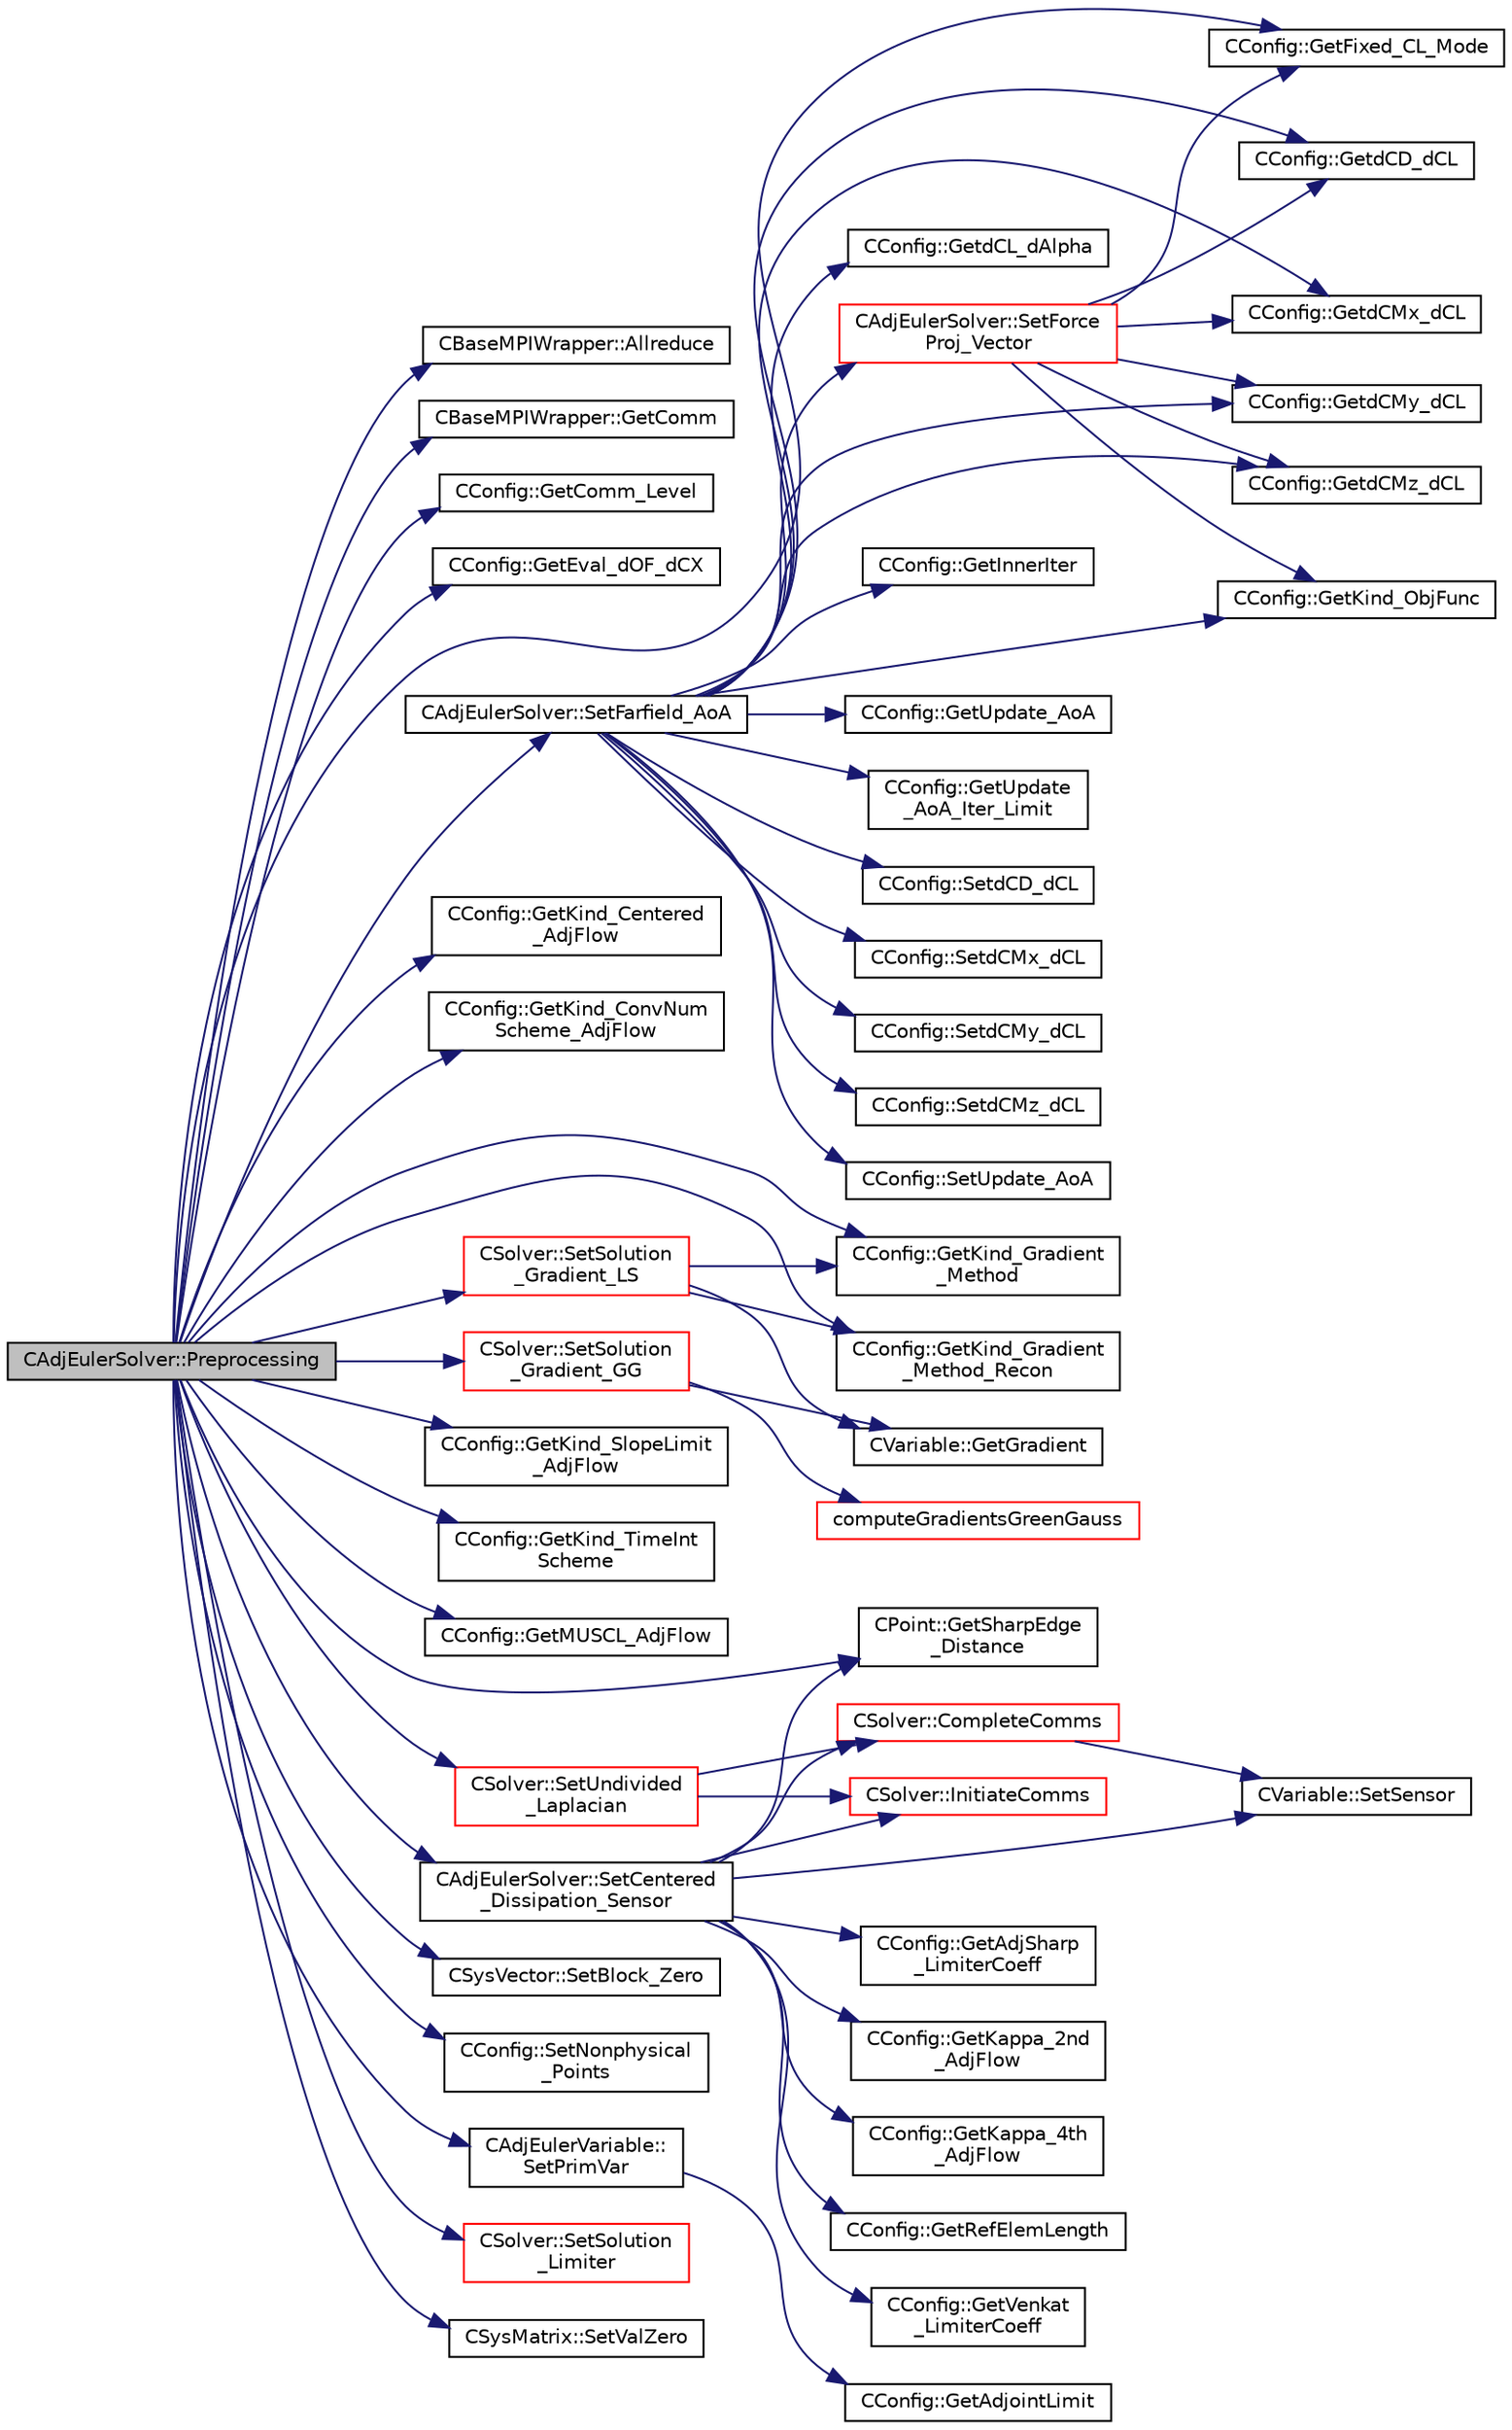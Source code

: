digraph "CAdjEulerSolver::Preprocessing"
{
 // LATEX_PDF_SIZE
  edge [fontname="Helvetica",fontsize="10",labelfontname="Helvetica",labelfontsize="10"];
  node [fontname="Helvetica",fontsize="10",shape=record];
  rankdir="LR";
  Node1 [label="CAdjEulerSolver::Preprocessing",height=0.2,width=0.4,color="black", fillcolor="grey75", style="filled", fontcolor="black",tooltip="Initialize the residual vectors."];
  Node1 -> Node2 [color="midnightblue",fontsize="10",style="solid",fontname="Helvetica"];
  Node2 [label="CBaseMPIWrapper::Allreduce",height=0.2,width=0.4,color="black", fillcolor="white", style="filled",URL="$classCBaseMPIWrapper.html#a381d4b3738c09d92ee1ae9f89715b541",tooltip=" "];
  Node1 -> Node3 [color="midnightblue",fontsize="10",style="solid",fontname="Helvetica"];
  Node3 [label="CBaseMPIWrapper::GetComm",height=0.2,width=0.4,color="black", fillcolor="white", style="filled",URL="$classCBaseMPIWrapper.html#a8154391fc3522954802889d81d4ef5da",tooltip=" "];
  Node1 -> Node4 [color="midnightblue",fontsize="10",style="solid",fontname="Helvetica"];
  Node4 [label="CConfig::GetComm_Level",height=0.2,width=0.4,color="black", fillcolor="white", style="filled",URL="$classCConfig.html#aa495414133c826e5f6651d4ce82d0ef6",tooltip="Get the level of MPI communications to be performed."];
  Node1 -> Node5 [color="midnightblue",fontsize="10",style="solid",fontname="Helvetica"];
  Node5 [label="CConfig::GetEval_dOF_dCX",height=0.2,width=0.4,color="black", fillcolor="white", style="filled",URL="$classCConfig.html#ab090a18d19d62ffc6fbf89f195eed16e",tooltip="Get information about whether to use fixed CL mode."];
  Node1 -> Node6 [color="midnightblue",fontsize="10",style="solid",fontname="Helvetica"];
  Node6 [label="CConfig::GetFixed_CL_Mode",height=0.2,width=0.4,color="black", fillcolor="white", style="filled",URL="$classCConfig.html#ae688e355a74025050498d8c03aee35b2",tooltip="Get information about whether to use fixed CL mode."];
  Node1 -> Node7 [color="midnightblue",fontsize="10",style="solid",fontname="Helvetica"];
  Node7 [label="CConfig::GetKind_Centered\l_AdjFlow",height=0.2,width=0.4,color="black", fillcolor="white", style="filled",URL="$classCConfig.html#aef335760724e0367ef46cd2714ce236d",tooltip="Get the kind of center convective numerical scheme for the adjoint flow equations."];
  Node1 -> Node8 [color="midnightblue",fontsize="10",style="solid",fontname="Helvetica"];
  Node8 [label="CConfig::GetKind_ConvNum\lScheme_AdjFlow",height=0.2,width=0.4,color="black", fillcolor="white", style="filled",URL="$classCConfig.html#a517bab7766806bd83af8092c3b1c6d98",tooltip="Get the kind of convective numerical scheme for the adjoint flow equations (centered or upwind)."];
  Node1 -> Node9 [color="midnightblue",fontsize="10",style="solid",fontname="Helvetica"];
  Node9 [label="CConfig::GetKind_Gradient\l_Method",height=0.2,width=0.4,color="black", fillcolor="white", style="filled",URL="$classCConfig.html#a83d5144467a2c2fa78a7f9cc19026421",tooltip="Get the kind of method for computation of spatial gradients used for viscous and source terms."];
  Node1 -> Node10 [color="midnightblue",fontsize="10",style="solid",fontname="Helvetica"];
  Node10 [label="CConfig::GetKind_Gradient\l_Method_Recon",height=0.2,width=0.4,color="black", fillcolor="white", style="filled",URL="$classCConfig.html#af59700a2ce4edce862248ba52bdca025",tooltip="Get the kind of method for computation of spatial gradients used for upwind reconstruction."];
  Node1 -> Node11 [color="midnightblue",fontsize="10",style="solid",fontname="Helvetica"];
  Node11 [label="CConfig::GetKind_SlopeLimit\l_AdjFlow",height=0.2,width=0.4,color="black", fillcolor="white", style="filled",URL="$classCConfig.html#aba1a437d929fef85ee9ea86dae47925f",tooltip="Get the method for limiting the spatial gradients."];
  Node1 -> Node12 [color="midnightblue",fontsize="10",style="solid",fontname="Helvetica"];
  Node12 [label="CConfig::GetKind_TimeInt\lScheme",height=0.2,width=0.4,color="black", fillcolor="white", style="filled",URL="$classCConfig.html#ad16f71356f146b530fb1fbb45444525c",tooltip="Get the kind of time integration method."];
  Node1 -> Node13 [color="midnightblue",fontsize="10",style="solid",fontname="Helvetica"];
  Node13 [label="CConfig::GetMUSCL_AdjFlow",height=0.2,width=0.4,color="black", fillcolor="white", style="filled",URL="$classCConfig.html#ad31701c49b730e8db724c9db975abcfb",tooltip="Get if the upwind scheme used MUSCL or not."];
  Node1 -> Node14 [color="midnightblue",fontsize="10",style="solid",fontname="Helvetica"];
  Node14 [label="CPoint::GetSharpEdge\l_Distance",height=0.2,width=0.4,color="black", fillcolor="white", style="filled",URL="$classCPoint.html#a8610d0fe0bf651b7036be5b3a6e1c130",tooltip="Get the value of the distance to a sharp edge."];
  Node1 -> Node15 [color="midnightblue",fontsize="10",style="solid",fontname="Helvetica"];
  Node15 [label="CSysVector::SetBlock_Zero",height=0.2,width=0.4,color="black", fillcolor="white", style="filled",URL="$classCSysVector.html#a9990ad4ea225c98a1af50e00fecbc56f",tooltip="Set the values to zero for one block."];
  Node1 -> Node16 [color="midnightblue",fontsize="10",style="solid",fontname="Helvetica"];
  Node16 [label="CAdjEulerSolver::SetCentered\l_Dissipation_Sensor",height=0.2,width=0.4,color="black", fillcolor="white", style="filled",URL="$classCAdjEulerSolver.html#af1b72ed76900f821d2f51942cb4252db",tooltip="Compute the sensor for higher order dissipation control in rotating problems."];
  Node16 -> Node17 [color="midnightblue",fontsize="10",style="solid",fontname="Helvetica"];
  Node17 [label="CSolver::CompleteComms",height=0.2,width=0.4,color="red", fillcolor="white", style="filled",URL="$classCSolver.html#a6891c839827efbebdcbf9a349f4da92c",tooltip="Routine to complete the set of non-blocking communications launched by InitiateComms() and unpacking ..."];
  Node17 -> Node40 [color="midnightblue",fontsize="10",style="solid",fontname="Helvetica"];
  Node40 [label="CVariable::SetSensor",height=0.2,width=0.4,color="black", fillcolor="white", style="filled",URL="$classCVariable.html#a79ebe4ea3cc8eccd8b004256c5492a9e",tooltip="Set pressure sensor."];
  Node16 -> Node48 [color="midnightblue",fontsize="10",style="solid",fontname="Helvetica"];
  Node48 [label="CConfig::GetAdjSharp\l_LimiterCoeff",height=0.2,width=0.4,color="black", fillcolor="white", style="filled",URL="$classCConfig.html#ac421daafab2ffc8171aba0a05ce017ab",tooltip="Get the value of sharp edge limiter."];
  Node16 -> Node49 [color="midnightblue",fontsize="10",style="solid",fontname="Helvetica"];
  Node49 [label="CConfig::GetKappa_2nd\l_AdjFlow",height=0.2,width=0.4,color="black", fillcolor="white", style="filled",URL="$classCConfig.html#aa5619afa3dd1a142e3c86d28db6e0cdc",tooltip="Value of the calibrated constant for the high order method (center scheme)."];
  Node16 -> Node50 [color="midnightblue",fontsize="10",style="solid",fontname="Helvetica"];
  Node50 [label="CConfig::GetKappa_4th\l_AdjFlow",height=0.2,width=0.4,color="black", fillcolor="white", style="filled",URL="$classCConfig.html#a5fa81d4610595e0fcf234bb853aa54c4",tooltip="Value of the calibrated constant for the high order method (center scheme)."];
  Node16 -> Node51 [color="midnightblue",fontsize="10",style="solid",fontname="Helvetica"];
  Node51 [label="CConfig::GetRefElemLength",height=0.2,width=0.4,color="black", fillcolor="white", style="filled",URL="$classCConfig.html#a7c7b4b489dcb3b505c091de0ae300891",tooltip="Get the reference element length for computing the slope limiting epsilon."];
  Node16 -> Node14 [color="midnightblue",fontsize="10",style="solid",fontname="Helvetica"];
  Node16 -> Node52 [color="midnightblue",fontsize="10",style="solid",fontname="Helvetica"];
  Node52 [label="CConfig::GetVenkat\l_LimiterCoeff",height=0.2,width=0.4,color="black", fillcolor="white", style="filled",URL="$classCConfig.html#a3bd1de6bcb6cd7062816341b0d956459",tooltip="Get the value of limiter coefficient."];
  Node16 -> Node53 [color="midnightblue",fontsize="10",style="solid",fontname="Helvetica"];
  Node53 [label="CSolver::InitiateComms",height=0.2,width=0.4,color="red", fillcolor="white", style="filled",URL="$classCSolver.html#a7c5c26e7f006b4bb7e93582d839cf09d",tooltip="Routine to load a solver quantity into the data structures for MPI point-to-point communication and t..."];
  Node16 -> Node40 [color="midnightblue",fontsize="10",style="solid",fontname="Helvetica"];
  Node1 -> Node70 [color="midnightblue",fontsize="10",style="solid",fontname="Helvetica"];
  Node70 [label="CAdjEulerSolver::SetFarfield_AoA",height=0.2,width=0.4,color="black", fillcolor="white", style="filled",URL="$classCAdjEulerSolver.html#a5265a44e6c43dee677c9f26333148432",tooltip="Update the AoA and freestream velocity at the farfield."];
  Node70 -> Node71 [color="midnightblue",fontsize="10",style="solid",fontname="Helvetica"];
  Node71 [label="CConfig::GetdCD_dCL",height=0.2,width=0.4,color="black", fillcolor="white", style="filled",URL="$classCConfig.html#a37e977df54c5914bd175af1f90e6c6bc",tooltip="Value of the weight of the CD, CL, CM optimization."];
  Node70 -> Node72 [color="midnightblue",fontsize="10",style="solid",fontname="Helvetica"];
  Node72 [label="CConfig::GetdCL_dAlpha",height=0.2,width=0.4,color="black", fillcolor="white", style="filled",URL="$classCConfig.html#a9c2647c821e1b4c62af4676aab80fdcb",tooltip="Get the value for the lift curve slope for fixed CL mode."];
  Node70 -> Node73 [color="midnightblue",fontsize="10",style="solid",fontname="Helvetica"];
  Node73 [label="CConfig::GetdCMx_dCL",height=0.2,width=0.4,color="black", fillcolor="white", style="filled",URL="$classCConfig.html#a169c941d6a2a4d5d83b468745a63314e",tooltip="Value of the weight of the CD, CL, CM optimization."];
  Node70 -> Node74 [color="midnightblue",fontsize="10",style="solid",fontname="Helvetica"];
  Node74 [label="CConfig::GetdCMy_dCL",height=0.2,width=0.4,color="black", fillcolor="white", style="filled",URL="$classCConfig.html#af7b2a1f4879fb4ebe121b32c9f7031c8",tooltip="Value of the weight of the CD, CL, CM optimization."];
  Node70 -> Node75 [color="midnightblue",fontsize="10",style="solid",fontname="Helvetica"];
  Node75 [label="CConfig::GetdCMz_dCL",height=0.2,width=0.4,color="black", fillcolor="white", style="filled",URL="$classCConfig.html#a938257413551afbcfcded497e4bfb387",tooltip="Value of the weight of the CD, CL, CM optimization."];
  Node70 -> Node76 [color="midnightblue",fontsize="10",style="solid",fontname="Helvetica"];
  Node76 [label="CConfig::GetInnerIter",height=0.2,width=0.4,color="black", fillcolor="white", style="filled",URL="$classCConfig.html#a079a90396222697f01e0c365285c915d",tooltip="Get the current FSI iteration number."];
  Node70 -> Node77 [color="midnightblue",fontsize="10",style="solid",fontname="Helvetica"];
  Node77 [label="CConfig::GetKind_ObjFunc",height=0.2,width=0.4,color="black", fillcolor="white", style="filled",URL="$classCConfig.html#a99e6285b421215b1995965cd534976ae",tooltip="Get the kind of objective function. There are several options: Drag coefficient, Lift coefficient,..."];
  Node70 -> Node78 [color="midnightblue",fontsize="10",style="solid",fontname="Helvetica"];
  Node78 [label="CConfig::GetUpdate_AoA",height=0.2,width=0.4,color="black", fillcolor="white", style="filled",URL="$classCConfig.html#ae5b4a00852cbfa85361586d825855abb",tooltip="Get information about whether to update the AoA for fixed lift mode."];
  Node70 -> Node79 [color="midnightblue",fontsize="10",style="solid",fontname="Helvetica"];
  Node79 [label="CConfig::GetUpdate\l_AoA_Iter_Limit",height=0.2,width=0.4,color="black", fillcolor="white", style="filled",URL="$classCConfig.html#a29c3e54d1edfa6ec5ac2840fa2b4b1a8",tooltip="Get the maximum number of iterations between AoA updates for fixed C_L mode."];
  Node70 -> Node80 [color="midnightblue",fontsize="10",style="solid",fontname="Helvetica"];
  Node80 [label="CConfig::SetdCD_dCL",height=0.2,width=0.4,color="black", fillcolor="white", style="filled",URL="$classCConfig.html#ae2a0ddd50ec6acbd74f76c7f9f167c66",tooltip="Value of the weight of the CD, CL, CM optimization."];
  Node70 -> Node81 [color="midnightblue",fontsize="10",style="solid",fontname="Helvetica"];
  Node81 [label="CConfig::SetdCMx_dCL",height=0.2,width=0.4,color="black", fillcolor="white", style="filled",URL="$classCConfig.html#afd39f185663752b3a48f73ff05ce89e2",tooltip="Value of the weight of the CD, CL, CM optimization."];
  Node70 -> Node82 [color="midnightblue",fontsize="10",style="solid",fontname="Helvetica"];
  Node82 [label="CConfig::SetdCMy_dCL",height=0.2,width=0.4,color="black", fillcolor="white", style="filled",URL="$classCConfig.html#ad7f68b41f4633cff714b1b983d90d8ea",tooltip="Value of the weight of the CD, CL, CM optimization."];
  Node70 -> Node83 [color="midnightblue",fontsize="10",style="solid",fontname="Helvetica"];
  Node83 [label="CConfig::SetdCMz_dCL",height=0.2,width=0.4,color="black", fillcolor="white", style="filled",URL="$classCConfig.html#a8dd670373454018b59e99a11804d4477",tooltip="Value of the weight of the CD, CL, CM optimization."];
  Node70 -> Node84 [color="midnightblue",fontsize="10",style="solid",fontname="Helvetica"];
  Node84 [label="CAdjEulerSolver::SetForce\lProj_Vector",height=0.2,width=0.4,color="red", fillcolor="white", style="filled",URL="$classCAdjEulerSolver.html#ac2e134ff46b436a33eba9141c89e7e77",tooltip="Created the force projection vector for adjoint boundary conditions."];
  Node84 -> Node71 [color="midnightblue",fontsize="10",style="solid",fontname="Helvetica"];
  Node84 -> Node73 [color="midnightblue",fontsize="10",style="solid",fontname="Helvetica"];
  Node84 -> Node74 [color="midnightblue",fontsize="10",style="solid",fontname="Helvetica"];
  Node84 -> Node75 [color="midnightblue",fontsize="10",style="solid",fontname="Helvetica"];
  Node84 -> Node6 [color="midnightblue",fontsize="10",style="solid",fontname="Helvetica"];
  Node84 -> Node77 [color="midnightblue",fontsize="10",style="solid",fontname="Helvetica"];
  Node70 -> Node108 [color="midnightblue",fontsize="10",style="solid",fontname="Helvetica"];
  Node108 [label="CConfig::SetUpdate_AoA",height=0.2,width=0.4,color="black", fillcolor="white", style="filled",URL="$classCConfig.html#ad21c886562ffe9c0abaf9c38b8946c6e",tooltip="Set the value of the boolean for updating AoA in fixed lift mode."];
  Node1 -> Node109 [color="midnightblue",fontsize="10",style="solid",fontname="Helvetica"];
  Node109 [label="CConfig::SetNonphysical\l_Points",height=0.2,width=0.4,color="black", fillcolor="white", style="filled",URL="$classCConfig.html#a434fe0922532828b7e40ded865c5ce51",tooltip="Set the current number of non-physical nodes in the solution."];
  Node1 -> Node110 [color="midnightblue",fontsize="10",style="solid",fontname="Helvetica"];
  Node110 [label="CAdjEulerVariable::\lSetPrimVar",height=0.2,width=0.4,color="black", fillcolor="white", style="filled",URL="$classCAdjEulerVariable.html#a08d1474748d5ddf53d62c1dde9f23ac8",tooltip="Set all the primitive variables for compressible flows."];
  Node110 -> Node111 [color="midnightblue",fontsize="10",style="solid",fontname="Helvetica"];
  Node111 [label="CConfig::GetAdjointLimit",height=0.2,width=0.4,color="black", fillcolor="white", style="filled",URL="$classCConfig.html#a622b8d5489590e58a6485c9095ed5edf",tooltip="Get the limit value for the adjoint variables."];
  Node1 -> Node112 [color="midnightblue",fontsize="10",style="solid",fontname="Helvetica"];
  Node112 [label="CSolver::SetSolution\l_Gradient_GG",height=0.2,width=0.4,color="red", fillcolor="white", style="filled",URL="$classCSolver.html#a1b8b8b923658b7e099dc1f5c86a1dd4d",tooltip="Compute the Green-Gauss gradient of the solution."];
  Node112 -> Node113 [color="midnightblue",fontsize="10",style="solid",fontname="Helvetica"];
  Node113 [label="computeGradientsGreenGauss",height=0.2,width=0.4,color="red", fillcolor="white", style="filled",URL="$group__FvmAlgos.html#gabc5144134fe922fe1bbd5db893ef2c29",tooltip="Instantiations for 2D and 3D."];
  Node112 -> Node25 [color="midnightblue",fontsize="10",style="solid",fontname="Helvetica"];
  Node25 [label="CVariable::GetGradient",height=0.2,width=0.4,color="black", fillcolor="white", style="filled",URL="$classCVariable.html#a07d4f954fe5a79e6f85adab3d462d73c",tooltip="Get the gradient of the entire solution."];
  Node1 -> Node115 [color="midnightblue",fontsize="10",style="solid",fontname="Helvetica"];
  Node115 [label="CSolver::SetSolution\l_Gradient_LS",height=0.2,width=0.4,color="red", fillcolor="white", style="filled",URL="$classCSolver.html#a517cd065a6aef8177158c3cd51e81738",tooltip="Compute the Least Squares gradient of the solution."];
  Node115 -> Node25 [color="midnightblue",fontsize="10",style="solid",fontname="Helvetica"];
  Node115 -> Node9 [color="midnightblue",fontsize="10",style="solid",fontname="Helvetica"];
  Node115 -> Node10 [color="midnightblue",fontsize="10",style="solid",fontname="Helvetica"];
  Node1 -> Node118 [color="midnightblue",fontsize="10",style="solid",fontname="Helvetica"];
  Node118 [label="CSolver::SetSolution\l_Limiter",height=0.2,width=0.4,color="red", fillcolor="white", style="filled",URL="$classCSolver.html#a6bc3916452ffa54c2436de7bb627fefa",tooltip="Compute slope limiter."];
  Node1 -> Node124 [color="midnightblue",fontsize="10",style="solid",fontname="Helvetica"];
  Node124 [label="CSolver::SetUndivided\l_Laplacian",height=0.2,width=0.4,color="red", fillcolor="white", style="filled",URL="$classCSolver.html#ae9fa6bf0e3ef0dff07dd85e0a87eef4d",tooltip="Compute the undivided laplacian for the solution variables."];
  Node124 -> Node17 [color="midnightblue",fontsize="10",style="solid",fontname="Helvetica"];
  Node124 -> Node53 [color="midnightblue",fontsize="10",style="solid",fontname="Helvetica"];
  Node1 -> Node167 [color="midnightblue",fontsize="10",style="solid",fontname="Helvetica"];
  Node167 [label="CSysMatrix::SetValZero",height=0.2,width=0.4,color="black", fillcolor="white", style="filled",URL="$classCSysMatrix.html#a8f974ad2e089dccfc99ea21a4ef5a819",tooltip="Sets to zero all the entries of the sparse matrix."];
}

